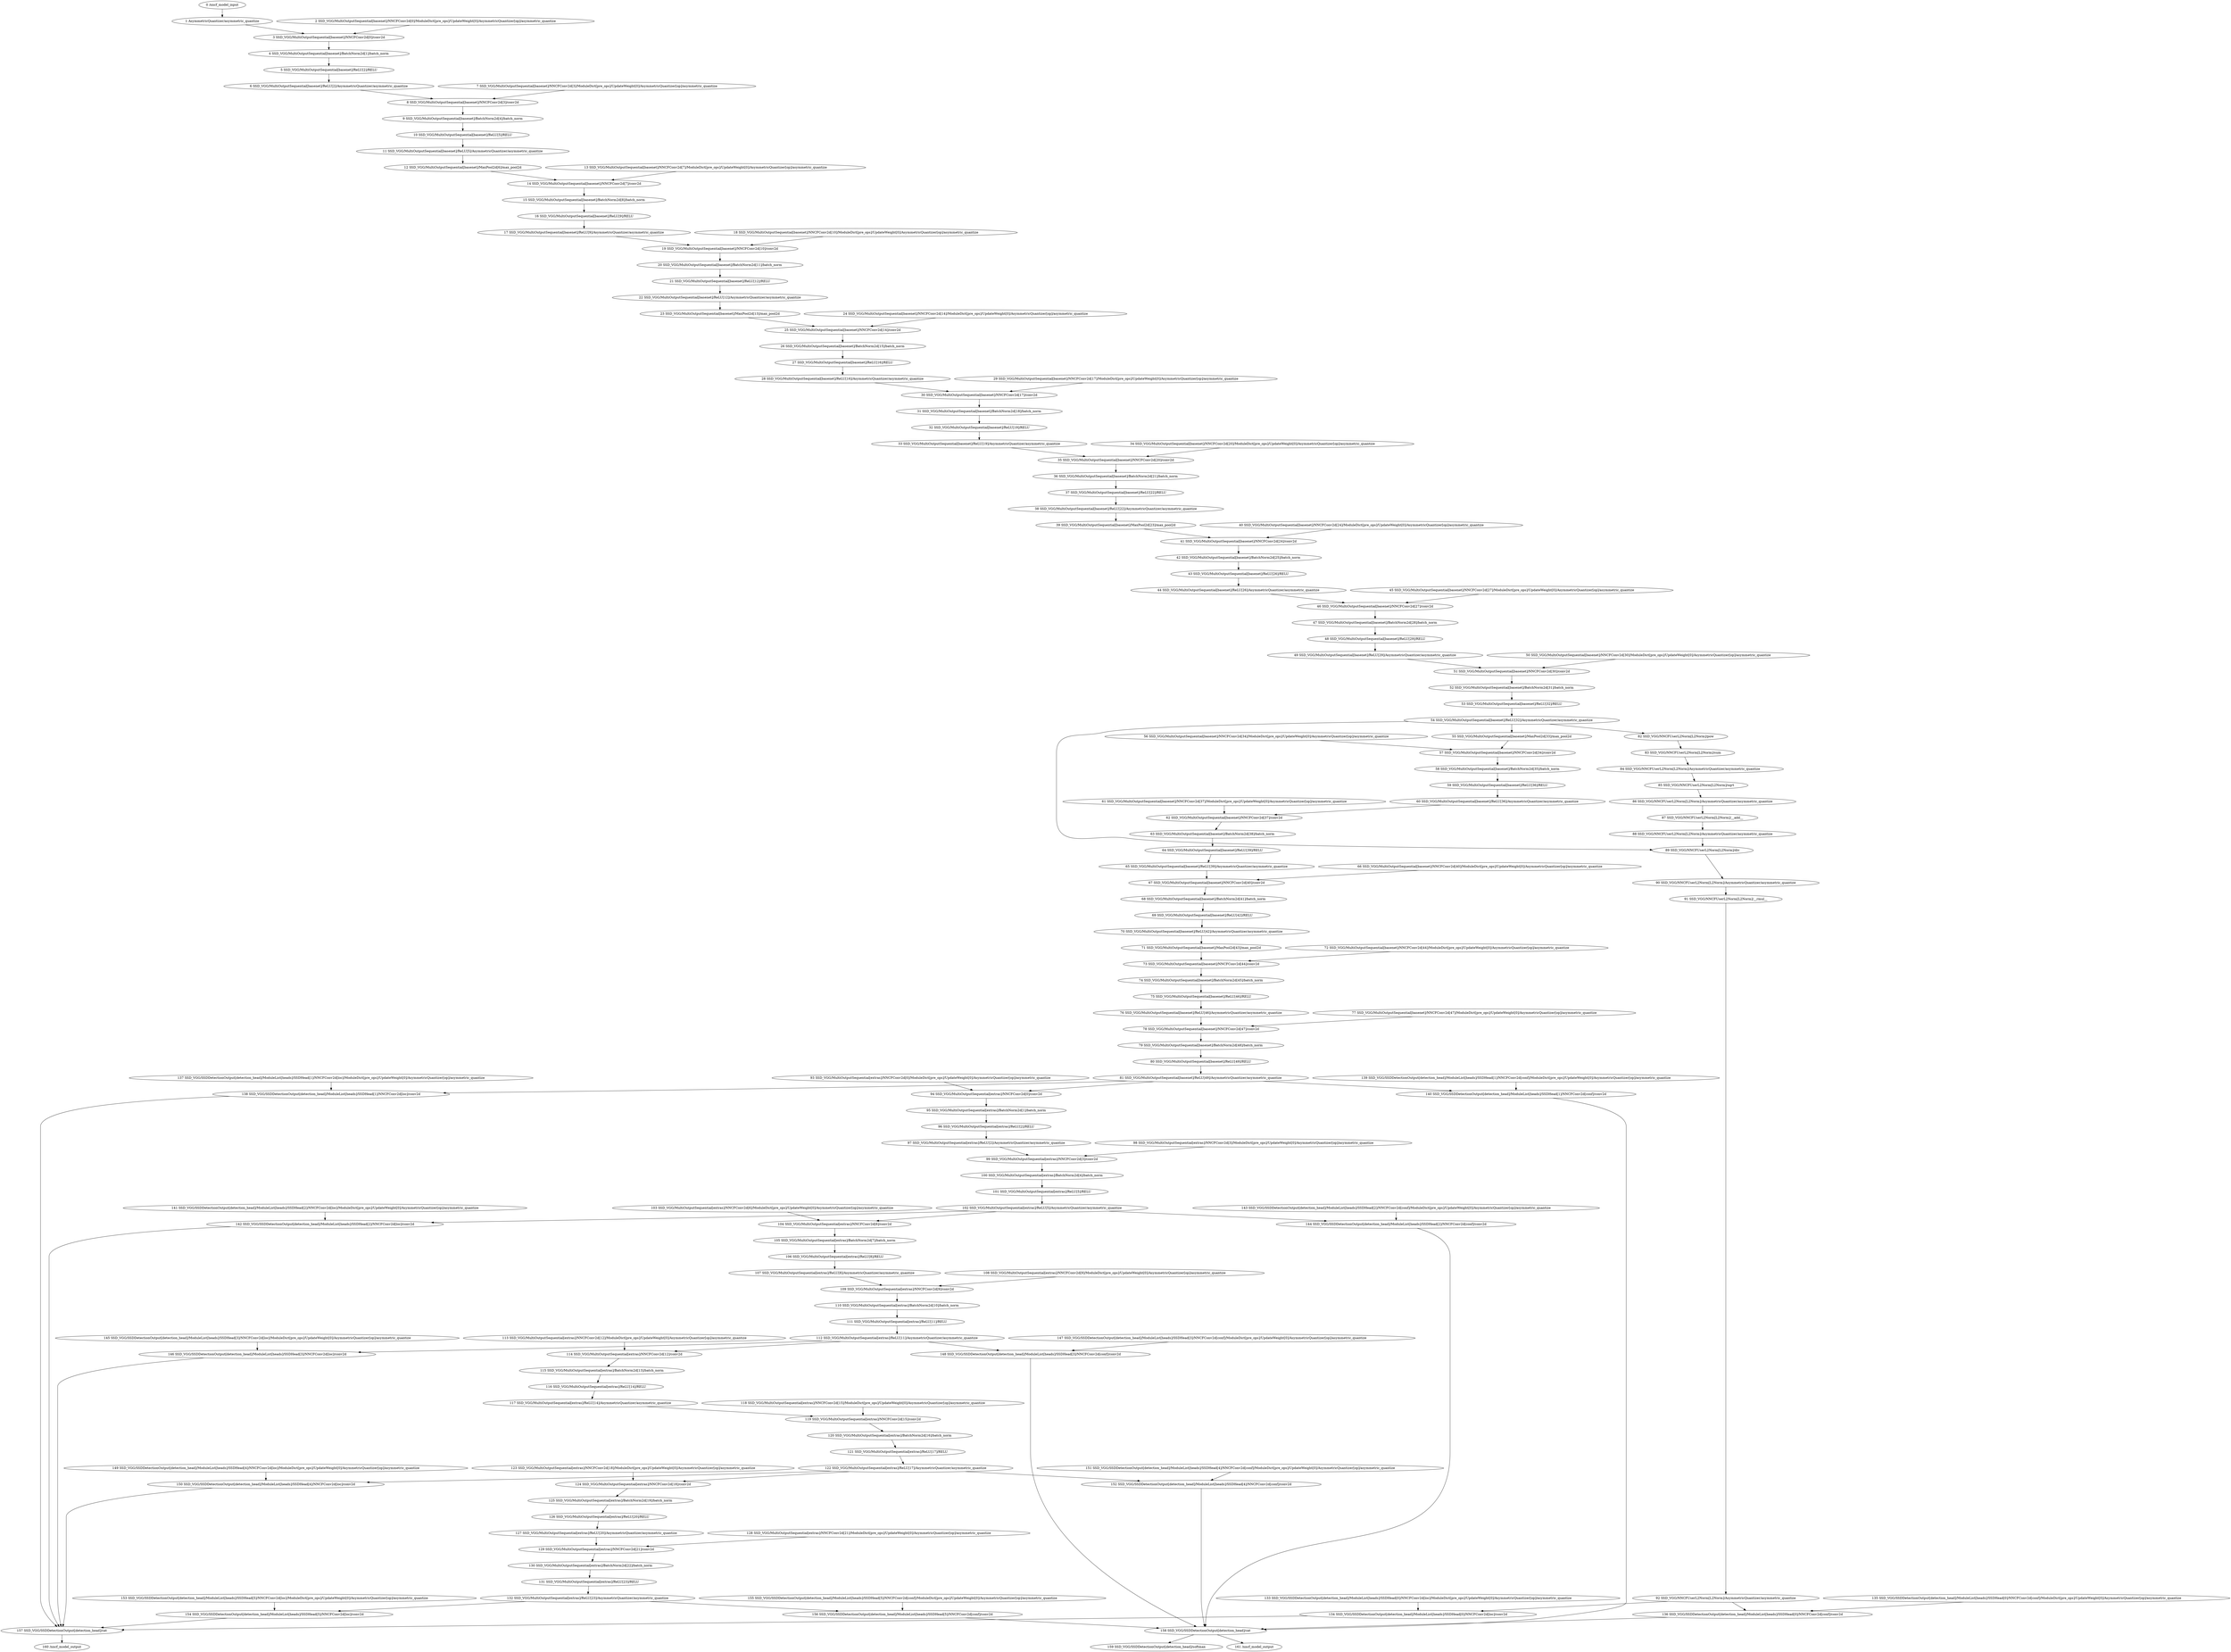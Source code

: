 strict digraph  {
"0 /nncf_model_input" [id=0, scope="", type=nncf_model_input];
"1 AsymmetricQuantizer/asymmetric_quantize" [id=1, scope=AsymmetricQuantizer, type=asymmetric_quantize];
"2 SSD_VGG/MultiOutputSequential[basenet]/NNCFConv2d[0]/ModuleDict[pre_ops]/UpdateWeight[0]/AsymmetricQuantizer[op]/asymmetric_quantize" [id=2, scope="SSD_VGG/MultiOutputSequential[basenet]/NNCFConv2d[0]/ModuleDict[pre_ops]/UpdateWeight[0]/AsymmetricQuantizer[op]", type=asymmetric_quantize];
"3 SSD_VGG/MultiOutputSequential[basenet]/NNCFConv2d[0]/conv2d" [id=3, scope="SSD_VGG/MultiOutputSequential[basenet]/NNCFConv2d[0]", type=conv2d];
"4 SSD_VGG/MultiOutputSequential[basenet]/BatchNorm2d[1]/batch_norm" [id=4, scope="SSD_VGG/MultiOutputSequential[basenet]/BatchNorm2d[1]", type=batch_norm];
"5 SSD_VGG/MultiOutputSequential[basenet]/ReLU[2]/RELU" [id=5, scope="SSD_VGG/MultiOutputSequential[basenet]/ReLU[2]", type=RELU];
"6 SSD_VGG/MultiOutputSequential[basenet]/ReLU[2]/AsymmetricQuantizer/asymmetric_quantize" [id=6, scope="SSD_VGG/MultiOutputSequential[basenet]/ReLU[2]/AsymmetricQuantizer", type=asymmetric_quantize];
"7 SSD_VGG/MultiOutputSequential[basenet]/NNCFConv2d[3]/ModuleDict[pre_ops]/UpdateWeight[0]/AsymmetricQuantizer[op]/asymmetric_quantize" [id=7, scope="SSD_VGG/MultiOutputSequential[basenet]/NNCFConv2d[3]/ModuleDict[pre_ops]/UpdateWeight[0]/AsymmetricQuantizer[op]", type=asymmetric_quantize];
"8 SSD_VGG/MultiOutputSequential[basenet]/NNCFConv2d[3]/conv2d" [id=8, scope="SSD_VGG/MultiOutputSequential[basenet]/NNCFConv2d[3]", type=conv2d];
"9 SSD_VGG/MultiOutputSequential[basenet]/BatchNorm2d[4]/batch_norm" [id=9, scope="SSD_VGG/MultiOutputSequential[basenet]/BatchNorm2d[4]", type=batch_norm];
"10 SSD_VGG/MultiOutputSequential[basenet]/ReLU[5]/RELU" [id=10, scope="SSD_VGG/MultiOutputSequential[basenet]/ReLU[5]", type=RELU];
"11 SSD_VGG/MultiOutputSequential[basenet]/ReLU[5]/AsymmetricQuantizer/asymmetric_quantize" [id=11, scope="SSD_VGG/MultiOutputSequential[basenet]/ReLU[5]/AsymmetricQuantizer", type=asymmetric_quantize];
"12 SSD_VGG/MultiOutputSequential[basenet]/MaxPool2d[6]/max_pool2d" [id=12, scope="SSD_VGG/MultiOutputSequential[basenet]/MaxPool2d[6]", type=max_pool2d];
"13 SSD_VGG/MultiOutputSequential[basenet]/NNCFConv2d[7]/ModuleDict[pre_ops]/UpdateWeight[0]/AsymmetricQuantizer[op]/asymmetric_quantize" [id=13, scope="SSD_VGG/MultiOutputSequential[basenet]/NNCFConv2d[7]/ModuleDict[pre_ops]/UpdateWeight[0]/AsymmetricQuantizer[op]", type=asymmetric_quantize];
"14 SSD_VGG/MultiOutputSequential[basenet]/NNCFConv2d[7]/conv2d" [id=14, scope="SSD_VGG/MultiOutputSequential[basenet]/NNCFConv2d[7]", type=conv2d];
"15 SSD_VGG/MultiOutputSequential[basenet]/BatchNorm2d[8]/batch_norm" [id=15, scope="SSD_VGG/MultiOutputSequential[basenet]/BatchNorm2d[8]", type=batch_norm];
"16 SSD_VGG/MultiOutputSequential[basenet]/ReLU[9]/RELU" [id=16, scope="SSD_VGG/MultiOutputSequential[basenet]/ReLU[9]", type=RELU];
"17 SSD_VGG/MultiOutputSequential[basenet]/ReLU[9]/AsymmetricQuantizer/asymmetric_quantize" [id=17, scope="SSD_VGG/MultiOutputSequential[basenet]/ReLU[9]/AsymmetricQuantizer", type=asymmetric_quantize];
"18 SSD_VGG/MultiOutputSequential[basenet]/NNCFConv2d[10]/ModuleDict[pre_ops]/UpdateWeight[0]/AsymmetricQuantizer[op]/asymmetric_quantize" [id=18, scope="SSD_VGG/MultiOutputSequential[basenet]/NNCFConv2d[10]/ModuleDict[pre_ops]/UpdateWeight[0]/AsymmetricQuantizer[op]", type=asymmetric_quantize];
"19 SSD_VGG/MultiOutputSequential[basenet]/NNCFConv2d[10]/conv2d" [id=19, scope="SSD_VGG/MultiOutputSequential[basenet]/NNCFConv2d[10]", type=conv2d];
"20 SSD_VGG/MultiOutputSequential[basenet]/BatchNorm2d[11]/batch_norm" [id=20, scope="SSD_VGG/MultiOutputSequential[basenet]/BatchNorm2d[11]", type=batch_norm];
"21 SSD_VGG/MultiOutputSequential[basenet]/ReLU[12]/RELU" [id=21, scope="SSD_VGG/MultiOutputSequential[basenet]/ReLU[12]", type=RELU];
"22 SSD_VGG/MultiOutputSequential[basenet]/ReLU[12]/AsymmetricQuantizer/asymmetric_quantize" [id=22, scope="SSD_VGG/MultiOutputSequential[basenet]/ReLU[12]/AsymmetricQuantizer", type=asymmetric_quantize];
"23 SSD_VGG/MultiOutputSequential[basenet]/MaxPool2d[13]/max_pool2d" [id=23, scope="SSD_VGG/MultiOutputSequential[basenet]/MaxPool2d[13]", type=max_pool2d];
"24 SSD_VGG/MultiOutputSequential[basenet]/NNCFConv2d[14]/ModuleDict[pre_ops]/UpdateWeight[0]/AsymmetricQuantizer[op]/asymmetric_quantize" [id=24, scope="SSD_VGG/MultiOutputSequential[basenet]/NNCFConv2d[14]/ModuleDict[pre_ops]/UpdateWeight[0]/AsymmetricQuantizer[op]", type=asymmetric_quantize];
"25 SSD_VGG/MultiOutputSequential[basenet]/NNCFConv2d[14]/conv2d" [id=25, scope="SSD_VGG/MultiOutputSequential[basenet]/NNCFConv2d[14]", type=conv2d];
"26 SSD_VGG/MultiOutputSequential[basenet]/BatchNorm2d[15]/batch_norm" [id=26, scope="SSD_VGG/MultiOutputSequential[basenet]/BatchNorm2d[15]", type=batch_norm];
"27 SSD_VGG/MultiOutputSequential[basenet]/ReLU[16]/RELU" [id=27, scope="SSD_VGG/MultiOutputSequential[basenet]/ReLU[16]", type=RELU];
"28 SSD_VGG/MultiOutputSequential[basenet]/ReLU[16]/AsymmetricQuantizer/asymmetric_quantize" [id=28, scope="SSD_VGG/MultiOutputSequential[basenet]/ReLU[16]/AsymmetricQuantizer", type=asymmetric_quantize];
"29 SSD_VGG/MultiOutputSequential[basenet]/NNCFConv2d[17]/ModuleDict[pre_ops]/UpdateWeight[0]/AsymmetricQuantizer[op]/asymmetric_quantize" [id=29, scope="SSD_VGG/MultiOutputSequential[basenet]/NNCFConv2d[17]/ModuleDict[pre_ops]/UpdateWeight[0]/AsymmetricQuantizer[op]", type=asymmetric_quantize];
"30 SSD_VGG/MultiOutputSequential[basenet]/NNCFConv2d[17]/conv2d" [id=30, scope="SSD_VGG/MultiOutputSequential[basenet]/NNCFConv2d[17]", type=conv2d];
"31 SSD_VGG/MultiOutputSequential[basenet]/BatchNorm2d[18]/batch_norm" [id=31, scope="SSD_VGG/MultiOutputSequential[basenet]/BatchNorm2d[18]", type=batch_norm];
"32 SSD_VGG/MultiOutputSequential[basenet]/ReLU[19]/RELU" [id=32, scope="SSD_VGG/MultiOutputSequential[basenet]/ReLU[19]", type=RELU];
"33 SSD_VGG/MultiOutputSequential[basenet]/ReLU[19]/AsymmetricQuantizer/asymmetric_quantize" [id=33, scope="SSD_VGG/MultiOutputSequential[basenet]/ReLU[19]/AsymmetricQuantizer", type=asymmetric_quantize];
"34 SSD_VGG/MultiOutputSequential[basenet]/NNCFConv2d[20]/ModuleDict[pre_ops]/UpdateWeight[0]/AsymmetricQuantizer[op]/asymmetric_quantize" [id=34, scope="SSD_VGG/MultiOutputSequential[basenet]/NNCFConv2d[20]/ModuleDict[pre_ops]/UpdateWeight[0]/AsymmetricQuantizer[op]", type=asymmetric_quantize];
"35 SSD_VGG/MultiOutputSequential[basenet]/NNCFConv2d[20]/conv2d" [id=35, scope="SSD_VGG/MultiOutputSequential[basenet]/NNCFConv2d[20]", type=conv2d];
"36 SSD_VGG/MultiOutputSequential[basenet]/BatchNorm2d[21]/batch_norm" [id=36, scope="SSD_VGG/MultiOutputSequential[basenet]/BatchNorm2d[21]", type=batch_norm];
"37 SSD_VGG/MultiOutputSequential[basenet]/ReLU[22]/RELU" [id=37, scope="SSD_VGG/MultiOutputSequential[basenet]/ReLU[22]", type=RELU];
"38 SSD_VGG/MultiOutputSequential[basenet]/ReLU[22]/AsymmetricQuantizer/asymmetric_quantize" [id=38, scope="SSD_VGG/MultiOutputSequential[basenet]/ReLU[22]/AsymmetricQuantizer", type=asymmetric_quantize];
"39 SSD_VGG/MultiOutputSequential[basenet]/MaxPool2d[23]/max_pool2d" [id=39, scope="SSD_VGG/MultiOutputSequential[basenet]/MaxPool2d[23]", type=max_pool2d];
"40 SSD_VGG/MultiOutputSequential[basenet]/NNCFConv2d[24]/ModuleDict[pre_ops]/UpdateWeight[0]/AsymmetricQuantizer[op]/asymmetric_quantize" [id=40, scope="SSD_VGG/MultiOutputSequential[basenet]/NNCFConv2d[24]/ModuleDict[pre_ops]/UpdateWeight[0]/AsymmetricQuantizer[op]", type=asymmetric_quantize];
"41 SSD_VGG/MultiOutputSequential[basenet]/NNCFConv2d[24]/conv2d" [id=41, scope="SSD_VGG/MultiOutputSequential[basenet]/NNCFConv2d[24]", type=conv2d];
"42 SSD_VGG/MultiOutputSequential[basenet]/BatchNorm2d[25]/batch_norm" [id=42, scope="SSD_VGG/MultiOutputSequential[basenet]/BatchNorm2d[25]", type=batch_norm];
"43 SSD_VGG/MultiOutputSequential[basenet]/ReLU[26]/RELU" [id=43, scope="SSD_VGG/MultiOutputSequential[basenet]/ReLU[26]", type=RELU];
"44 SSD_VGG/MultiOutputSequential[basenet]/ReLU[26]/AsymmetricQuantizer/asymmetric_quantize" [id=44, scope="SSD_VGG/MultiOutputSequential[basenet]/ReLU[26]/AsymmetricQuantizer", type=asymmetric_quantize];
"45 SSD_VGG/MultiOutputSequential[basenet]/NNCFConv2d[27]/ModuleDict[pre_ops]/UpdateWeight[0]/AsymmetricQuantizer[op]/asymmetric_quantize" [id=45, scope="SSD_VGG/MultiOutputSequential[basenet]/NNCFConv2d[27]/ModuleDict[pre_ops]/UpdateWeight[0]/AsymmetricQuantizer[op]", type=asymmetric_quantize];
"46 SSD_VGG/MultiOutputSequential[basenet]/NNCFConv2d[27]/conv2d" [id=46, scope="SSD_VGG/MultiOutputSequential[basenet]/NNCFConv2d[27]", type=conv2d];
"47 SSD_VGG/MultiOutputSequential[basenet]/BatchNorm2d[28]/batch_norm" [id=47, scope="SSD_VGG/MultiOutputSequential[basenet]/BatchNorm2d[28]", type=batch_norm];
"48 SSD_VGG/MultiOutputSequential[basenet]/ReLU[29]/RELU" [id=48, scope="SSD_VGG/MultiOutputSequential[basenet]/ReLU[29]", type=RELU];
"49 SSD_VGG/MultiOutputSequential[basenet]/ReLU[29]/AsymmetricQuantizer/asymmetric_quantize" [id=49, scope="SSD_VGG/MultiOutputSequential[basenet]/ReLU[29]/AsymmetricQuantizer", type=asymmetric_quantize];
"50 SSD_VGG/MultiOutputSequential[basenet]/NNCFConv2d[30]/ModuleDict[pre_ops]/UpdateWeight[0]/AsymmetricQuantizer[op]/asymmetric_quantize" [id=50, scope="SSD_VGG/MultiOutputSequential[basenet]/NNCFConv2d[30]/ModuleDict[pre_ops]/UpdateWeight[0]/AsymmetricQuantizer[op]", type=asymmetric_quantize];
"51 SSD_VGG/MultiOutputSequential[basenet]/NNCFConv2d[30]/conv2d" [id=51, scope="SSD_VGG/MultiOutputSequential[basenet]/NNCFConv2d[30]", type=conv2d];
"52 SSD_VGG/MultiOutputSequential[basenet]/BatchNorm2d[31]/batch_norm" [id=52, scope="SSD_VGG/MultiOutputSequential[basenet]/BatchNorm2d[31]", type=batch_norm];
"53 SSD_VGG/MultiOutputSequential[basenet]/ReLU[32]/RELU" [id=53, scope="SSD_VGG/MultiOutputSequential[basenet]/ReLU[32]", type=RELU];
"54 SSD_VGG/MultiOutputSequential[basenet]/ReLU[32]/AsymmetricQuantizer/asymmetric_quantize" [id=54, scope="SSD_VGG/MultiOutputSequential[basenet]/ReLU[32]/AsymmetricQuantizer", type=asymmetric_quantize];
"55 SSD_VGG/MultiOutputSequential[basenet]/MaxPool2d[33]/max_pool2d" [id=55, scope="SSD_VGG/MultiOutputSequential[basenet]/MaxPool2d[33]", type=max_pool2d];
"56 SSD_VGG/MultiOutputSequential[basenet]/NNCFConv2d[34]/ModuleDict[pre_ops]/UpdateWeight[0]/AsymmetricQuantizer[op]/asymmetric_quantize" [id=56, scope="SSD_VGG/MultiOutputSequential[basenet]/NNCFConv2d[34]/ModuleDict[pre_ops]/UpdateWeight[0]/AsymmetricQuantizer[op]", type=asymmetric_quantize];
"57 SSD_VGG/MultiOutputSequential[basenet]/NNCFConv2d[34]/conv2d" [id=57, scope="SSD_VGG/MultiOutputSequential[basenet]/NNCFConv2d[34]", type=conv2d];
"58 SSD_VGG/MultiOutputSequential[basenet]/BatchNorm2d[35]/batch_norm" [id=58, scope="SSD_VGG/MultiOutputSequential[basenet]/BatchNorm2d[35]", type=batch_norm];
"59 SSD_VGG/MultiOutputSequential[basenet]/ReLU[36]/RELU" [id=59, scope="SSD_VGG/MultiOutputSequential[basenet]/ReLU[36]", type=RELU];
"60 SSD_VGG/MultiOutputSequential[basenet]/ReLU[36]/AsymmetricQuantizer/asymmetric_quantize" [id=60, scope="SSD_VGG/MultiOutputSequential[basenet]/ReLU[36]/AsymmetricQuantizer", type=asymmetric_quantize];
"61 SSD_VGG/MultiOutputSequential[basenet]/NNCFConv2d[37]/ModuleDict[pre_ops]/UpdateWeight[0]/AsymmetricQuantizer[op]/asymmetric_quantize" [id=61, scope="SSD_VGG/MultiOutputSequential[basenet]/NNCFConv2d[37]/ModuleDict[pre_ops]/UpdateWeight[0]/AsymmetricQuantizer[op]", type=asymmetric_quantize];
"62 SSD_VGG/MultiOutputSequential[basenet]/NNCFConv2d[37]/conv2d" [id=62, scope="SSD_VGG/MultiOutputSequential[basenet]/NNCFConv2d[37]", type=conv2d];
"63 SSD_VGG/MultiOutputSequential[basenet]/BatchNorm2d[38]/batch_norm" [id=63, scope="SSD_VGG/MultiOutputSequential[basenet]/BatchNorm2d[38]", type=batch_norm];
"64 SSD_VGG/MultiOutputSequential[basenet]/ReLU[39]/RELU" [id=64, scope="SSD_VGG/MultiOutputSequential[basenet]/ReLU[39]", type=RELU];
"65 SSD_VGG/MultiOutputSequential[basenet]/ReLU[39]/AsymmetricQuantizer/asymmetric_quantize" [id=65, scope="SSD_VGG/MultiOutputSequential[basenet]/ReLU[39]/AsymmetricQuantizer", type=asymmetric_quantize];
"66 SSD_VGG/MultiOutputSequential[basenet]/NNCFConv2d[40]/ModuleDict[pre_ops]/UpdateWeight[0]/AsymmetricQuantizer[op]/asymmetric_quantize" [id=66, scope="SSD_VGG/MultiOutputSequential[basenet]/NNCFConv2d[40]/ModuleDict[pre_ops]/UpdateWeight[0]/AsymmetricQuantizer[op]", type=asymmetric_quantize];
"67 SSD_VGG/MultiOutputSequential[basenet]/NNCFConv2d[40]/conv2d" [id=67, scope="SSD_VGG/MultiOutputSequential[basenet]/NNCFConv2d[40]", type=conv2d];
"68 SSD_VGG/MultiOutputSequential[basenet]/BatchNorm2d[41]/batch_norm" [id=68, scope="SSD_VGG/MultiOutputSequential[basenet]/BatchNorm2d[41]", type=batch_norm];
"69 SSD_VGG/MultiOutputSequential[basenet]/ReLU[42]/RELU" [id=69, scope="SSD_VGG/MultiOutputSequential[basenet]/ReLU[42]", type=RELU];
"70 SSD_VGG/MultiOutputSequential[basenet]/ReLU[42]/AsymmetricQuantizer/asymmetric_quantize" [id=70, scope="SSD_VGG/MultiOutputSequential[basenet]/ReLU[42]/AsymmetricQuantizer", type=asymmetric_quantize];
"71 SSD_VGG/MultiOutputSequential[basenet]/MaxPool2d[43]/max_pool2d" [id=71, scope="SSD_VGG/MultiOutputSequential[basenet]/MaxPool2d[43]", type=max_pool2d];
"72 SSD_VGG/MultiOutputSequential[basenet]/NNCFConv2d[44]/ModuleDict[pre_ops]/UpdateWeight[0]/AsymmetricQuantizer[op]/asymmetric_quantize" [id=72, scope="SSD_VGG/MultiOutputSequential[basenet]/NNCFConv2d[44]/ModuleDict[pre_ops]/UpdateWeight[0]/AsymmetricQuantizer[op]", type=asymmetric_quantize];
"73 SSD_VGG/MultiOutputSequential[basenet]/NNCFConv2d[44]/conv2d" [id=73, scope="SSD_VGG/MultiOutputSequential[basenet]/NNCFConv2d[44]", type=conv2d];
"74 SSD_VGG/MultiOutputSequential[basenet]/BatchNorm2d[45]/batch_norm" [id=74, scope="SSD_VGG/MultiOutputSequential[basenet]/BatchNorm2d[45]", type=batch_norm];
"75 SSD_VGG/MultiOutputSequential[basenet]/ReLU[46]/RELU" [id=75, scope="SSD_VGG/MultiOutputSequential[basenet]/ReLU[46]", type=RELU];
"76 SSD_VGG/MultiOutputSequential[basenet]/ReLU[46]/AsymmetricQuantizer/asymmetric_quantize" [id=76, scope="SSD_VGG/MultiOutputSequential[basenet]/ReLU[46]/AsymmetricQuantizer", type=asymmetric_quantize];
"77 SSD_VGG/MultiOutputSequential[basenet]/NNCFConv2d[47]/ModuleDict[pre_ops]/UpdateWeight[0]/AsymmetricQuantizer[op]/asymmetric_quantize" [id=77, scope="SSD_VGG/MultiOutputSequential[basenet]/NNCFConv2d[47]/ModuleDict[pre_ops]/UpdateWeight[0]/AsymmetricQuantizer[op]", type=asymmetric_quantize];
"78 SSD_VGG/MultiOutputSequential[basenet]/NNCFConv2d[47]/conv2d" [id=78, scope="SSD_VGG/MultiOutputSequential[basenet]/NNCFConv2d[47]", type=conv2d];
"79 SSD_VGG/MultiOutputSequential[basenet]/BatchNorm2d[48]/batch_norm" [id=79, scope="SSD_VGG/MultiOutputSequential[basenet]/BatchNorm2d[48]", type=batch_norm];
"80 SSD_VGG/MultiOutputSequential[basenet]/ReLU[49]/RELU" [id=80, scope="SSD_VGG/MultiOutputSequential[basenet]/ReLU[49]", type=RELU];
"81 SSD_VGG/MultiOutputSequential[basenet]/ReLU[49]/AsymmetricQuantizer/asymmetric_quantize" [id=81, scope="SSD_VGG/MultiOutputSequential[basenet]/ReLU[49]/AsymmetricQuantizer", type=asymmetric_quantize];
"82 SSD_VGG/NNCFUserL2Norm[L2Norm]/pow" [id=82, scope="SSD_VGG/NNCFUserL2Norm[L2Norm]", type=pow];
"83 SSD_VGG/NNCFUserL2Norm[L2Norm]/sum" [id=83, scope="SSD_VGG/NNCFUserL2Norm[L2Norm]", type=sum];
"84 SSD_VGG/NNCFUserL2Norm[L2Norm]/AsymmetricQuantizer/asymmetric_quantize" [id=84, scope="SSD_VGG/NNCFUserL2Norm[L2Norm]/AsymmetricQuantizer", type=asymmetric_quantize];
"85 SSD_VGG/NNCFUserL2Norm[L2Norm]/sqrt" [id=85, scope="SSD_VGG/NNCFUserL2Norm[L2Norm]", type=sqrt];
"86 SSD_VGG/NNCFUserL2Norm[L2Norm]/AsymmetricQuantizer/asymmetric_quantize" [id=86, scope="SSD_VGG/NNCFUserL2Norm[L2Norm]/AsymmetricQuantizer", type=asymmetric_quantize];
"87 SSD_VGG/NNCFUserL2Norm[L2Norm]/__add__" [id=87, scope="SSD_VGG/NNCFUserL2Norm[L2Norm]", type=__add__];
"88 SSD_VGG/NNCFUserL2Norm[L2Norm]/AsymmetricQuantizer/asymmetric_quantize" [id=88, scope="SSD_VGG/NNCFUserL2Norm[L2Norm]/AsymmetricQuantizer", type=asymmetric_quantize];
"89 SSD_VGG/NNCFUserL2Norm[L2Norm]/div" [id=89, scope="SSD_VGG/NNCFUserL2Norm[L2Norm]", type=div];
"90 SSD_VGG/NNCFUserL2Norm[L2Norm]/AsymmetricQuantizer/asymmetric_quantize" [id=90, scope="SSD_VGG/NNCFUserL2Norm[L2Norm]/AsymmetricQuantizer", type=asymmetric_quantize];
"91 SSD_VGG/NNCFUserL2Norm[L2Norm]/__rmul__" [id=91, scope="SSD_VGG/NNCFUserL2Norm[L2Norm]", type=__rmul__];
"92 SSD_VGG/NNCFUserL2Norm[L2Norm]/AsymmetricQuantizer/asymmetric_quantize" [id=92, scope="SSD_VGG/NNCFUserL2Norm[L2Norm]/AsymmetricQuantizer", type=asymmetric_quantize];
"93 SSD_VGG/MultiOutputSequential[extras]/NNCFConv2d[0]/ModuleDict[pre_ops]/UpdateWeight[0]/AsymmetricQuantizer[op]/asymmetric_quantize" [id=93, scope="SSD_VGG/MultiOutputSequential[extras]/NNCFConv2d[0]/ModuleDict[pre_ops]/UpdateWeight[0]/AsymmetricQuantizer[op]", type=asymmetric_quantize];
"94 SSD_VGG/MultiOutputSequential[extras]/NNCFConv2d[0]/conv2d" [id=94, scope="SSD_VGG/MultiOutputSequential[extras]/NNCFConv2d[0]", type=conv2d];
"95 SSD_VGG/MultiOutputSequential[extras]/BatchNorm2d[1]/batch_norm" [id=95, scope="SSD_VGG/MultiOutputSequential[extras]/BatchNorm2d[1]", type=batch_norm];
"96 SSD_VGG/MultiOutputSequential[extras]/ReLU[2]/RELU" [id=96, scope="SSD_VGG/MultiOutputSequential[extras]/ReLU[2]", type=RELU];
"97 SSD_VGG/MultiOutputSequential[extras]/ReLU[2]/AsymmetricQuantizer/asymmetric_quantize" [id=97, scope="SSD_VGG/MultiOutputSequential[extras]/ReLU[2]/AsymmetricQuantizer", type=asymmetric_quantize];
"98 SSD_VGG/MultiOutputSequential[extras]/NNCFConv2d[3]/ModuleDict[pre_ops]/UpdateWeight[0]/AsymmetricQuantizer[op]/asymmetric_quantize" [id=98, scope="SSD_VGG/MultiOutputSequential[extras]/NNCFConv2d[3]/ModuleDict[pre_ops]/UpdateWeight[0]/AsymmetricQuantizer[op]", type=asymmetric_quantize];
"99 SSD_VGG/MultiOutputSequential[extras]/NNCFConv2d[3]/conv2d" [id=99, scope="SSD_VGG/MultiOutputSequential[extras]/NNCFConv2d[3]", type=conv2d];
"100 SSD_VGG/MultiOutputSequential[extras]/BatchNorm2d[4]/batch_norm" [id=100, scope="SSD_VGG/MultiOutputSequential[extras]/BatchNorm2d[4]", type=batch_norm];
"101 SSD_VGG/MultiOutputSequential[extras]/ReLU[5]/RELU" [id=101, scope="SSD_VGG/MultiOutputSequential[extras]/ReLU[5]", type=RELU];
"102 SSD_VGG/MultiOutputSequential[extras]/ReLU[5]/AsymmetricQuantizer/asymmetric_quantize" [id=102, scope="SSD_VGG/MultiOutputSequential[extras]/ReLU[5]/AsymmetricQuantizer", type=asymmetric_quantize];
"103 SSD_VGG/MultiOutputSequential[extras]/NNCFConv2d[6]/ModuleDict[pre_ops]/UpdateWeight[0]/AsymmetricQuantizer[op]/asymmetric_quantize" [id=103, scope="SSD_VGG/MultiOutputSequential[extras]/NNCFConv2d[6]/ModuleDict[pre_ops]/UpdateWeight[0]/AsymmetricQuantizer[op]", type=asymmetric_quantize];
"104 SSD_VGG/MultiOutputSequential[extras]/NNCFConv2d[6]/conv2d" [id=104, scope="SSD_VGG/MultiOutputSequential[extras]/NNCFConv2d[6]", type=conv2d];
"105 SSD_VGG/MultiOutputSequential[extras]/BatchNorm2d[7]/batch_norm" [id=105, scope="SSD_VGG/MultiOutputSequential[extras]/BatchNorm2d[7]", type=batch_norm];
"106 SSD_VGG/MultiOutputSequential[extras]/ReLU[8]/RELU" [id=106, scope="SSD_VGG/MultiOutputSequential[extras]/ReLU[8]", type=RELU];
"107 SSD_VGG/MultiOutputSequential[extras]/ReLU[8]/AsymmetricQuantizer/asymmetric_quantize" [id=107, scope="SSD_VGG/MultiOutputSequential[extras]/ReLU[8]/AsymmetricQuantizer", type=asymmetric_quantize];
"108 SSD_VGG/MultiOutputSequential[extras]/NNCFConv2d[9]/ModuleDict[pre_ops]/UpdateWeight[0]/AsymmetricQuantizer[op]/asymmetric_quantize" [id=108, scope="SSD_VGG/MultiOutputSequential[extras]/NNCFConv2d[9]/ModuleDict[pre_ops]/UpdateWeight[0]/AsymmetricQuantizer[op]", type=asymmetric_quantize];
"109 SSD_VGG/MultiOutputSequential[extras]/NNCFConv2d[9]/conv2d" [id=109, scope="SSD_VGG/MultiOutputSequential[extras]/NNCFConv2d[9]", type=conv2d];
"110 SSD_VGG/MultiOutputSequential[extras]/BatchNorm2d[10]/batch_norm" [id=110, scope="SSD_VGG/MultiOutputSequential[extras]/BatchNorm2d[10]", type=batch_norm];
"111 SSD_VGG/MultiOutputSequential[extras]/ReLU[11]/RELU" [id=111, scope="SSD_VGG/MultiOutputSequential[extras]/ReLU[11]", type=RELU];
"112 SSD_VGG/MultiOutputSequential[extras]/ReLU[11]/AsymmetricQuantizer/asymmetric_quantize" [id=112, scope="SSD_VGG/MultiOutputSequential[extras]/ReLU[11]/AsymmetricQuantizer", type=asymmetric_quantize];
"113 SSD_VGG/MultiOutputSequential[extras]/NNCFConv2d[12]/ModuleDict[pre_ops]/UpdateWeight[0]/AsymmetricQuantizer[op]/asymmetric_quantize" [id=113, scope="SSD_VGG/MultiOutputSequential[extras]/NNCFConv2d[12]/ModuleDict[pre_ops]/UpdateWeight[0]/AsymmetricQuantizer[op]", type=asymmetric_quantize];
"114 SSD_VGG/MultiOutputSequential[extras]/NNCFConv2d[12]/conv2d" [id=114, scope="SSD_VGG/MultiOutputSequential[extras]/NNCFConv2d[12]", type=conv2d];
"115 SSD_VGG/MultiOutputSequential[extras]/BatchNorm2d[13]/batch_norm" [id=115, scope="SSD_VGG/MultiOutputSequential[extras]/BatchNorm2d[13]", type=batch_norm];
"116 SSD_VGG/MultiOutputSequential[extras]/ReLU[14]/RELU" [id=116, scope="SSD_VGG/MultiOutputSequential[extras]/ReLU[14]", type=RELU];
"117 SSD_VGG/MultiOutputSequential[extras]/ReLU[14]/AsymmetricQuantizer/asymmetric_quantize" [id=117, scope="SSD_VGG/MultiOutputSequential[extras]/ReLU[14]/AsymmetricQuantizer", type=asymmetric_quantize];
"118 SSD_VGG/MultiOutputSequential[extras]/NNCFConv2d[15]/ModuleDict[pre_ops]/UpdateWeight[0]/AsymmetricQuantizer[op]/asymmetric_quantize" [id=118, scope="SSD_VGG/MultiOutputSequential[extras]/NNCFConv2d[15]/ModuleDict[pre_ops]/UpdateWeight[0]/AsymmetricQuantizer[op]", type=asymmetric_quantize];
"119 SSD_VGG/MultiOutputSequential[extras]/NNCFConv2d[15]/conv2d" [id=119, scope="SSD_VGG/MultiOutputSequential[extras]/NNCFConv2d[15]", type=conv2d];
"120 SSD_VGG/MultiOutputSequential[extras]/BatchNorm2d[16]/batch_norm" [id=120, scope="SSD_VGG/MultiOutputSequential[extras]/BatchNorm2d[16]", type=batch_norm];
"121 SSD_VGG/MultiOutputSequential[extras]/ReLU[17]/RELU" [id=121, scope="SSD_VGG/MultiOutputSequential[extras]/ReLU[17]", type=RELU];
"122 SSD_VGG/MultiOutputSequential[extras]/ReLU[17]/AsymmetricQuantizer/asymmetric_quantize" [id=122, scope="SSD_VGG/MultiOutputSequential[extras]/ReLU[17]/AsymmetricQuantizer", type=asymmetric_quantize];
"123 SSD_VGG/MultiOutputSequential[extras]/NNCFConv2d[18]/ModuleDict[pre_ops]/UpdateWeight[0]/AsymmetricQuantizer[op]/asymmetric_quantize" [id=123, scope="SSD_VGG/MultiOutputSequential[extras]/NNCFConv2d[18]/ModuleDict[pre_ops]/UpdateWeight[0]/AsymmetricQuantizer[op]", type=asymmetric_quantize];
"124 SSD_VGG/MultiOutputSequential[extras]/NNCFConv2d[18]/conv2d" [id=124, scope="SSD_VGG/MultiOutputSequential[extras]/NNCFConv2d[18]", type=conv2d];
"125 SSD_VGG/MultiOutputSequential[extras]/BatchNorm2d[19]/batch_norm" [id=125, scope="SSD_VGG/MultiOutputSequential[extras]/BatchNorm2d[19]", type=batch_norm];
"126 SSD_VGG/MultiOutputSequential[extras]/ReLU[20]/RELU" [id=126, scope="SSD_VGG/MultiOutputSequential[extras]/ReLU[20]", type=RELU];
"127 SSD_VGG/MultiOutputSequential[extras]/ReLU[20]/AsymmetricQuantizer/asymmetric_quantize" [id=127, scope="SSD_VGG/MultiOutputSequential[extras]/ReLU[20]/AsymmetricQuantizer", type=asymmetric_quantize];
"128 SSD_VGG/MultiOutputSequential[extras]/NNCFConv2d[21]/ModuleDict[pre_ops]/UpdateWeight[0]/AsymmetricQuantizer[op]/asymmetric_quantize" [id=128, scope="SSD_VGG/MultiOutputSequential[extras]/NNCFConv2d[21]/ModuleDict[pre_ops]/UpdateWeight[0]/AsymmetricQuantizer[op]", type=asymmetric_quantize];
"129 SSD_VGG/MultiOutputSequential[extras]/NNCFConv2d[21]/conv2d" [id=129, scope="SSD_VGG/MultiOutputSequential[extras]/NNCFConv2d[21]", type=conv2d];
"130 SSD_VGG/MultiOutputSequential[extras]/BatchNorm2d[22]/batch_norm" [id=130, scope="SSD_VGG/MultiOutputSequential[extras]/BatchNorm2d[22]", type=batch_norm];
"131 SSD_VGG/MultiOutputSequential[extras]/ReLU[23]/RELU" [id=131, scope="SSD_VGG/MultiOutputSequential[extras]/ReLU[23]", type=RELU];
"132 SSD_VGG/MultiOutputSequential[extras]/ReLU[23]/AsymmetricQuantizer/asymmetric_quantize" [id=132, scope="SSD_VGG/MultiOutputSequential[extras]/ReLU[23]/AsymmetricQuantizer", type=asymmetric_quantize];
"133 SSD_VGG/SSDDetectionOutput[detection_head]/ModuleList[heads]/SSDHead[0]/NNCFConv2d[loc]/ModuleDict[pre_ops]/UpdateWeight[0]/AsymmetricQuantizer[op]/asymmetric_quantize" [id=133, scope="SSD_VGG/SSDDetectionOutput[detection_head]/ModuleList[heads]/SSDHead[0]/NNCFConv2d[loc]/ModuleDict[pre_ops]/UpdateWeight[0]/AsymmetricQuantizer[op]", type=asymmetric_quantize];
"134 SSD_VGG/SSDDetectionOutput[detection_head]/ModuleList[heads]/SSDHead[0]/NNCFConv2d[loc]/conv2d" [id=134, scope="SSD_VGG/SSDDetectionOutput[detection_head]/ModuleList[heads]/SSDHead[0]/NNCFConv2d[loc]", type=conv2d];
"135 SSD_VGG/SSDDetectionOutput[detection_head]/ModuleList[heads]/SSDHead[0]/NNCFConv2d[conf]/ModuleDict[pre_ops]/UpdateWeight[0]/AsymmetricQuantizer[op]/asymmetric_quantize" [id=135, scope="SSD_VGG/SSDDetectionOutput[detection_head]/ModuleList[heads]/SSDHead[0]/NNCFConv2d[conf]/ModuleDict[pre_ops]/UpdateWeight[0]/AsymmetricQuantizer[op]", type=asymmetric_quantize];
"136 SSD_VGG/SSDDetectionOutput[detection_head]/ModuleList[heads]/SSDHead[0]/NNCFConv2d[conf]/conv2d" [id=136, scope="SSD_VGG/SSDDetectionOutput[detection_head]/ModuleList[heads]/SSDHead[0]/NNCFConv2d[conf]", type=conv2d];
"137 SSD_VGG/SSDDetectionOutput[detection_head]/ModuleList[heads]/SSDHead[1]/NNCFConv2d[loc]/ModuleDict[pre_ops]/UpdateWeight[0]/AsymmetricQuantizer[op]/asymmetric_quantize" [id=137, scope="SSD_VGG/SSDDetectionOutput[detection_head]/ModuleList[heads]/SSDHead[1]/NNCFConv2d[loc]/ModuleDict[pre_ops]/UpdateWeight[0]/AsymmetricQuantizer[op]", type=asymmetric_quantize];
"138 SSD_VGG/SSDDetectionOutput[detection_head]/ModuleList[heads]/SSDHead[1]/NNCFConv2d[loc]/conv2d" [id=138, scope="SSD_VGG/SSDDetectionOutput[detection_head]/ModuleList[heads]/SSDHead[1]/NNCFConv2d[loc]", type=conv2d];
"139 SSD_VGG/SSDDetectionOutput[detection_head]/ModuleList[heads]/SSDHead[1]/NNCFConv2d[conf]/ModuleDict[pre_ops]/UpdateWeight[0]/AsymmetricQuantizer[op]/asymmetric_quantize" [id=139, scope="SSD_VGG/SSDDetectionOutput[detection_head]/ModuleList[heads]/SSDHead[1]/NNCFConv2d[conf]/ModuleDict[pre_ops]/UpdateWeight[0]/AsymmetricQuantizer[op]", type=asymmetric_quantize];
"140 SSD_VGG/SSDDetectionOutput[detection_head]/ModuleList[heads]/SSDHead[1]/NNCFConv2d[conf]/conv2d" [id=140, scope="SSD_VGG/SSDDetectionOutput[detection_head]/ModuleList[heads]/SSDHead[1]/NNCFConv2d[conf]", type=conv2d];
"141 SSD_VGG/SSDDetectionOutput[detection_head]/ModuleList[heads]/SSDHead[2]/NNCFConv2d[loc]/ModuleDict[pre_ops]/UpdateWeight[0]/AsymmetricQuantizer[op]/asymmetric_quantize" [id=141, scope="SSD_VGG/SSDDetectionOutput[detection_head]/ModuleList[heads]/SSDHead[2]/NNCFConv2d[loc]/ModuleDict[pre_ops]/UpdateWeight[0]/AsymmetricQuantizer[op]", type=asymmetric_quantize];
"142 SSD_VGG/SSDDetectionOutput[detection_head]/ModuleList[heads]/SSDHead[2]/NNCFConv2d[loc]/conv2d" [id=142, scope="SSD_VGG/SSDDetectionOutput[detection_head]/ModuleList[heads]/SSDHead[2]/NNCFConv2d[loc]", type=conv2d];
"143 SSD_VGG/SSDDetectionOutput[detection_head]/ModuleList[heads]/SSDHead[2]/NNCFConv2d[conf]/ModuleDict[pre_ops]/UpdateWeight[0]/AsymmetricQuantizer[op]/asymmetric_quantize" [id=143, scope="SSD_VGG/SSDDetectionOutput[detection_head]/ModuleList[heads]/SSDHead[2]/NNCFConv2d[conf]/ModuleDict[pre_ops]/UpdateWeight[0]/AsymmetricQuantizer[op]", type=asymmetric_quantize];
"144 SSD_VGG/SSDDetectionOutput[detection_head]/ModuleList[heads]/SSDHead[2]/NNCFConv2d[conf]/conv2d" [id=144, scope="SSD_VGG/SSDDetectionOutput[detection_head]/ModuleList[heads]/SSDHead[2]/NNCFConv2d[conf]", type=conv2d];
"145 SSD_VGG/SSDDetectionOutput[detection_head]/ModuleList[heads]/SSDHead[3]/NNCFConv2d[loc]/ModuleDict[pre_ops]/UpdateWeight[0]/AsymmetricQuantizer[op]/asymmetric_quantize" [id=145, scope="SSD_VGG/SSDDetectionOutput[detection_head]/ModuleList[heads]/SSDHead[3]/NNCFConv2d[loc]/ModuleDict[pre_ops]/UpdateWeight[0]/AsymmetricQuantizer[op]", type=asymmetric_quantize];
"146 SSD_VGG/SSDDetectionOutput[detection_head]/ModuleList[heads]/SSDHead[3]/NNCFConv2d[loc]/conv2d" [id=146, scope="SSD_VGG/SSDDetectionOutput[detection_head]/ModuleList[heads]/SSDHead[3]/NNCFConv2d[loc]", type=conv2d];
"147 SSD_VGG/SSDDetectionOutput[detection_head]/ModuleList[heads]/SSDHead[3]/NNCFConv2d[conf]/ModuleDict[pre_ops]/UpdateWeight[0]/AsymmetricQuantizer[op]/asymmetric_quantize" [id=147, scope="SSD_VGG/SSDDetectionOutput[detection_head]/ModuleList[heads]/SSDHead[3]/NNCFConv2d[conf]/ModuleDict[pre_ops]/UpdateWeight[0]/AsymmetricQuantizer[op]", type=asymmetric_quantize];
"148 SSD_VGG/SSDDetectionOutput[detection_head]/ModuleList[heads]/SSDHead[3]/NNCFConv2d[conf]/conv2d" [id=148, scope="SSD_VGG/SSDDetectionOutput[detection_head]/ModuleList[heads]/SSDHead[3]/NNCFConv2d[conf]", type=conv2d];
"149 SSD_VGG/SSDDetectionOutput[detection_head]/ModuleList[heads]/SSDHead[4]/NNCFConv2d[loc]/ModuleDict[pre_ops]/UpdateWeight[0]/AsymmetricQuantizer[op]/asymmetric_quantize" [id=149, scope="SSD_VGG/SSDDetectionOutput[detection_head]/ModuleList[heads]/SSDHead[4]/NNCFConv2d[loc]/ModuleDict[pre_ops]/UpdateWeight[0]/AsymmetricQuantizer[op]", type=asymmetric_quantize];
"150 SSD_VGG/SSDDetectionOutput[detection_head]/ModuleList[heads]/SSDHead[4]/NNCFConv2d[loc]/conv2d" [id=150, scope="SSD_VGG/SSDDetectionOutput[detection_head]/ModuleList[heads]/SSDHead[4]/NNCFConv2d[loc]", type=conv2d];
"151 SSD_VGG/SSDDetectionOutput[detection_head]/ModuleList[heads]/SSDHead[4]/NNCFConv2d[conf]/ModuleDict[pre_ops]/UpdateWeight[0]/AsymmetricQuantizer[op]/asymmetric_quantize" [id=151, scope="SSD_VGG/SSDDetectionOutput[detection_head]/ModuleList[heads]/SSDHead[4]/NNCFConv2d[conf]/ModuleDict[pre_ops]/UpdateWeight[0]/AsymmetricQuantizer[op]", type=asymmetric_quantize];
"152 SSD_VGG/SSDDetectionOutput[detection_head]/ModuleList[heads]/SSDHead[4]/NNCFConv2d[conf]/conv2d" [id=152, scope="SSD_VGG/SSDDetectionOutput[detection_head]/ModuleList[heads]/SSDHead[4]/NNCFConv2d[conf]", type=conv2d];
"153 SSD_VGG/SSDDetectionOutput[detection_head]/ModuleList[heads]/SSDHead[5]/NNCFConv2d[loc]/ModuleDict[pre_ops]/UpdateWeight[0]/AsymmetricQuantizer[op]/asymmetric_quantize" [id=153, scope="SSD_VGG/SSDDetectionOutput[detection_head]/ModuleList[heads]/SSDHead[5]/NNCFConv2d[loc]/ModuleDict[pre_ops]/UpdateWeight[0]/AsymmetricQuantizer[op]", type=asymmetric_quantize];
"154 SSD_VGG/SSDDetectionOutput[detection_head]/ModuleList[heads]/SSDHead[5]/NNCFConv2d[loc]/conv2d" [id=154, scope="SSD_VGG/SSDDetectionOutput[detection_head]/ModuleList[heads]/SSDHead[5]/NNCFConv2d[loc]", type=conv2d];
"155 SSD_VGG/SSDDetectionOutput[detection_head]/ModuleList[heads]/SSDHead[5]/NNCFConv2d[conf]/ModuleDict[pre_ops]/UpdateWeight[0]/AsymmetricQuantizer[op]/asymmetric_quantize" [id=155, scope="SSD_VGG/SSDDetectionOutput[detection_head]/ModuleList[heads]/SSDHead[5]/NNCFConv2d[conf]/ModuleDict[pre_ops]/UpdateWeight[0]/AsymmetricQuantizer[op]", type=asymmetric_quantize];
"156 SSD_VGG/SSDDetectionOutput[detection_head]/ModuleList[heads]/SSDHead[5]/NNCFConv2d[conf]/conv2d" [id=156, scope="SSD_VGG/SSDDetectionOutput[detection_head]/ModuleList[heads]/SSDHead[5]/NNCFConv2d[conf]", type=conv2d];
"157 SSD_VGG/SSDDetectionOutput[detection_head]/cat" [id=157, scope="SSD_VGG/SSDDetectionOutput[detection_head]", type=cat];
"158 SSD_VGG/SSDDetectionOutput[detection_head]/cat" [id=158, scope="SSD_VGG/SSDDetectionOutput[detection_head]", type=cat];
"159 SSD_VGG/SSDDetectionOutput[detection_head]/softmax" [id=159, scope="SSD_VGG/SSDDetectionOutput[detection_head]", type=softmax];
"160 /nncf_model_output" [id=160, scope="", type=nncf_model_output];
"161 /nncf_model_output" [id=161, scope="", type=nncf_model_output];
"0 /nncf_model_input" -> "1 AsymmetricQuantizer/asymmetric_quantize";
"1 AsymmetricQuantizer/asymmetric_quantize" -> "3 SSD_VGG/MultiOutputSequential[basenet]/NNCFConv2d[0]/conv2d";
"2 SSD_VGG/MultiOutputSequential[basenet]/NNCFConv2d[0]/ModuleDict[pre_ops]/UpdateWeight[0]/AsymmetricQuantizer[op]/asymmetric_quantize" -> "3 SSD_VGG/MultiOutputSequential[basenet]/NNCFConv2d[0]/conv2d";
"3 SSD_VGG/MultiOutputSequential[basenet]/NNCFConv2d[0]/conv2d" -> "4 SSD_VGG/MultiOutputSequential[basenet]/BatchNorm2d[1]/batch_norm";
"4 SSD_VGG/MultiOutputSequential[basenet]/BatchNorm2d[1]/batch_norm" -> "5 SSD_VGG/MultiOutputSequential[basenet]/ReLU[2]/RELU";
"5 SSD_VGG/MultiOutputSequential[basenet]/ReLU[2]/RELU" -> "6 SSD_VGG/MultiOutputSequential[basenet]/ReLU[2]/AsymmetricQuantizer/asymmetric_quantize";
"6 SSD_VGG/MultiOutputSequential[basenet]/ReLU[2]/AsymmetricQuantizer/asymmetric_quantize" -> "8 SSD_VGG/MultiOutputSequential[basenet]/NNCFConv2d[3]/conv2d";
"7 SSD_VGG/MultiOutputSequential[basenet]/NNCFConv2d[3]/ModuleDict[pre_ops]/UpdateWeight[0]/AsymmetricQuantizer[op]/asymmetric_quantize" -> "8 SSD_VGG/MultiOutputSequential[basenet]/NNCFConv2d[3]/conv2d";
"8 SSD_VGG/MultiOutputSequential[basenet]/NNCFConv2d[3]/conv2d" -> "9 SSD_VGG/MultiOutputSequential[basenet]/BatchNorm2d[4]/batch_norm";
"9 SSD_VGG/MultiOutputSequential[basenet]/BatchNorm2d[4]/batch_norm" -> "10 SSD_VGG/MultiOutputSequential[basenet]/ReLU[5]/RELU";
"10 SSD_VGG/MultiOutputSequential[basenet]/ReLU[5]/RELU" -> "11 SSD_VGG/MultiOutputSequential[basenet]/ReLU[5]/AsymmetricQuantizer/asymmetric_quantize";
"11 SSD_VGG/MultiOutputSequential[basenet]/ReLU[5]/AsymmetricQuantizer/asymmetric_quantize" -> "12 SSD_VGG/MultiOutputSequential[basenet]/MaxPool2d[6]/max_pool2d";
"12 SSD_VGG/MultiOutputSequential[basenet]/MaxPool2d[6]/max_pool2d" -> "14 SSD_VGG/MultiOutputSequential[basenet]/NNCFConv2d[7]/conv2d";
"13 SSD_VGG/MultiOutputSequential[basenet]/NNCFConv2d[7]/ModuleDict[pre_ops]/UpdateWeight[0]/AsymmetricQuantizer[op]/asymmetric_quantize" -> "14 SSD_VGG/MultiOutputSequential[basenet]/NNCFConv2d[7]/conv2d";
"14 SSD_VGG/MultiOutputSequential[basenet]/NNCFConv2d[7]/conv2d" -> "15 SSD_VGG/MultiOutputSequential[basenet]/BatchNorm2d[8]/batch_norm";
"15 SSD_VGG/MultiOutputSequential[basenet]/BatchNorm2d[8]/batch_norm" -> "16 SSD_VGG/MultiOutputSequential[basenet]/ReLU[9]/RELU";
"16 SSD_VGG/MultiOutputSequential[basenet]/ReLU[9]/RELU" -> "17 SSD_VGG/MultiOutputSequential[basenet]/ReLU[9]/AsymmetricQuantizer/asymmetric_quantize";
"17 SSD_VGG/MultiOutputSequential[basenet]/ReLU[9]/AsymmetricQuantizer/asymmetric_quantize" -> "19 SSD_VGG/MultiOutputSequential[basenet]/NNCFConv2d[10]/conv2d";
"18 SSD_VGG/MultiOutputSequential[basenet]/NNCFConv2d[10]/ModuleDict[pre_ops]/UpdateWeight[0]/AsymmetricQuantizer[op]/asymmetric_quantize" -> "19 SSD_VGG/MultiOutputSequential[basenet]/NNCFConv2d[10]/conv2d";
"19 SSD_VGG/MultiOutputSequential[basenet]/NNCFConv2d[10]/conv2d" -> "20 SSD_VGG/MultiOutputSequential[basenet]/BatchNorm2d[11]/batch_norm";
"20 SSD_VGG/MultiOutputSequential[basenet]/BatchNorm2d[11]/batch_norm" -> "21 SSD_VGG/MultiOutputSequential[basenet]/ReLU[12]/RELU";
"21 SSD_VGG/MultiOutputSequential[basenet]/ReLU[12]/RELU" -> "22 SSD_VGG/MultiOutputSequential[basenet]/ReLU[12]/AsymmetricQuantizer/asymmetric_quantize";
"22 SSD_VGG/MultiOutputSequential[basenet]/ReLU[12]/AsymmetricQuantizer/asymmetric_quantize" -> "23 SSD_VGG/MultiOutputSequential[basenet]/MaxPool2d[13]/max_pool2d";
"23 SSD_VGG/MultiOutputSequential[basenet]/MaxPool2d[13]/max_pool2d" -> "25 SSD_VGG/MultiOutputSequential[basenet]/NNCFConv2d[14]/conv2d";
"24 SSD_VGG/MultiOutputSequential[basenet]/NNCFConv2d[14]/ModuleDict[pre_ops]/UpdateWeight[0]/AsymmetricQuantizer[op]/asymmetric_quantize" -> "25 SSD_VGG/MultiOutputSequential[basenet]/NNCFConv2d[14]/conv2d";
"25 SSD_VGG/MultiOutputSequential[basenet]/NNCFConv2d[14]/conv2d" -> "26 SSD_VGG/MultiOutputSequential[basenet]/BatchNorm2d[15]/batch_norm";
"26 SSD_VGG/MultiOutputSequential[basenet]/BatchNorm2d[15]/batch_norm" -> "27 SSD_VGG/MultiOutputSequential[basenet]/ReLU[16]/RELU";
"27 SSD_VGG/MultiOutputSequential[basenet]/ReLU[16]/RELU" -> "28 SSD_VGG/MultiOutputSequential[basenet]/ReLU[16]/AsymmetricQuantizer/asymmetric_quantize";
"28 SSD_VGG/MultiOutputSequential[basenet]/ReLU[16]/AsymmetricQuantizer/asymmetric_quantize" -> "30 SSD_VGG/MultiOutputSequential[basenet]/NNCFConv2d[17]/conv2d";
"29 SSD_VGG/MultiOutputSequential[basenet]/NNCFConv2d[17]/ModuleDict[pre_ops]/UpdateWeight[0]/AsymmetricQuantizer[op]/asymmetric_quantize" -> "30 SSD_VGG/MultiOutputSequential[basenet]/NNCFConv2d[17]/conv2d";
"30 SSD_VGG/MultiOutputSequential[basenet]/NNCFConv2d[17]/conv2d" -> "31 SSD_VGG/MultiOutputSequential[basenet]/BatchNorm2d[18]/batch_norm";
"31 SSD_VGG/MultiOutputSequential[basenet]/BatchNorm2d[18]/batch_norm" -> "32 SSD_VGG/MultiOutputSequential[basenet]/ReLU[19]/RELU";
"32 SSD_VGG/MultiOutputSequential[basenet]/ReLU[19]/RELU" -> "33 SSD_VGG/MultiOutputSequential[basenet]/ReLU[19]/AsymmetricQuantizer/asymmetric_quantize";
"33 SSD_VGG/MultiOutputSequential[basenet]/ReLU[19]/AsymmetricQuantizer/asymmetric_quantize" -> "35 SSD_VGG/MultiOutputSequential[basenet]/NNCFConv2d[20]/conv2d";
"34 SSD_VGG/MultiOutputSequential[basenet]/NNCFConv2d[20]/ModuleDict[pre_ops]/UpdateWeight[0]/AsymmetricQuantizer[op]/asymmetric_quantize" -> "35 SSD_VGG/MultiOutputSequential[basenet]/NNCFConv2d[20]/conv2d";
"35 SSD_VGG/MultiOutputSequential[basenet]/NNCFConv2d[20]/conv2d" -> "36 SSD_VGG/MultiOutputSequential[basenet]/BatchNorm2d[21]/batch_norm";
"36 SSD_VGG/MultiOutputSequential[basenet]/BatchNorm2d[21]/batch_norm" -> "37 SSD_VGG/MultiOutputSequential[basenet]/ReLU[22]/RELU";
"37 SSD_VGG/MultiOutputSequential[basenet]/ReLU[22]/RELU" -> "38 SSD_VGG/MultiOutputSequential[basenet]/ReLU[22]/AsymmetricQuantizer/asymmetric_quantize";
"38 SSD_VGG/MultiOutputSequential[basenet]/ReLU[22]/AsymmetricQuantizer/asymmetric_quantize" -> "39 SSD_VGG/MultiOutputSequential[basenet]/MaxPool2d[23]/max_pool2d";
"39 SSD_VGG/MultiOutputSequential[basenet]/MaxPool2d[23]/max_pool2d" -> "41 SSD_VGG/MultiOutputSequential[basenet]/NNCFConv2d[24]/conv2d";
"40 SSD_VGG/MultiOutputSequential[basenet]/NNCFConv2d[24]/ModuleDict[pre_ops]/UpdateWeight[0]/AsymmetricQuantizer[op]/asymmetric_quantize" -> "41 SSD_VGG/MultiOutputSequential[basenet]/NNCFConv2d[24]/conv2d";
"41 SSD_VGG/MultiOutputSequential[basenet]/NNCFConv2d[24]/conv2d" -> "42 SSD_VGG/MultiOutputSequential[basenet]/BatchNorm2d[25]/batch_norm";
"42 SSD_VGG/MultiOutputSequential[basenet]/BatchNorm2d[25]/batch_norm" -> "43 SSD_VGG/MultiOutputSequential[basenet]/ReLU[26]/RELU";
"43 SSD_VGG/MultiOutputSequential[basenet]/ReLU[26]/RELU" -> "44 SSD_VGG/MultiOutputSequential[basenet]/ReLU[26]/AsymmetricQuantizer/asymmetric_quantize";
"44 SSD_VGG/MultiOutputSequential[basenet]/ReLU[26]/AsymmetricQuantizer/asymmetric_quantize" -> "46 SSD_VGG/MultiOutputSequential[basenet]/NNCFConv2d[27]/conv2d";
"45 SSD_VGG/MultiOutputSequential[basenet]/NNCFConv2d[27]/ModuleDict[pre_ops]/UpdateWeight[0]/AsymmetricQuantizer[op]/asymmetric_quantize" -> "46 SSD_VGG/MultiOutputSequential[basenet]/NNCFConv2d[27]/conv2d";
"46 SSD_VGG/MultiOutputSequential[basenet]/NNCFConv2d[27]/conv2d" -> "47 SSD_VGG/MultiOutputSequential[basenet]/BatchNorm2d[28]/batch_norm";
"47 SSD_VGG/MultiOutputSequential[basenet]/BatchNorm2d[28]/batch_norm" -> "48 SSD_VGG/MultiOutputSequential[basenet]/ReLU[29]/RELU";
"48 SSD_VGG/MultiOutputSequential[basenet]/ReLU[29]/RELU" -> "49 SSD_VGG/MultiOutputSequential[basenet]/ReLU[29]/AsymmetricQuantizer/asymmetric_quantize";
"49 SSD_VGG/MultiOutputSequential[basenet]/ReLU[29]/AsymmetricQuantizer/asymmetric_quantize" -> "51 SSD_VGG/MultiOutputSequential[basenet]/NNCFConv2d[30]/conv2d";
"50 SSD_VGG/MultiOutputSequential[basenet]/NNCFConv2d[30]/ModuleDict[pre_ops]/UpdateWeight[0]/AsymmetricQuantizer[op]/asymmetric_quantize" -> "51 SSD_VGG/MultiOutputSequential[basenet]/NNCFConv2d[30]/conv2d";
"51 SSD_VGG/MultiOutputSequential[basenet]/NNCFConv2d[30]/conv2d" -> "52 SSD_VGG/MultiOutputSequential[basenet]/BatchNorm2d[31]/batch_norm";
"52 SSD_VGG/MultiOutputSequential[basenet]/BatchNorm2d[31]/batch_norm" -> "53 SSD_VGG/MultiOutputSequential[basenet]/ReLU[32]/RELU";
"53 SSD_VGG/MultiOutputSequential[basenet]/ReLU[32]/RELU" -> "54 SSD_VGG/MultiOutputSequential[basenet]/ReLU[32]/AsymmetricQuantizer/asymmetric_quantize";
"54 SSD_VGG/MultiOutputSequential[basenet]/ReLU[32]/AsymmetricQuantizer/asymmetric_quantize" -> "55 SSD_VGG/MultiOutputSequential[basenet]/MaxPool2d[33]/max_pool2d";
"54 SSD_VGG/MultiOutputSequential[basenet]/ReLU[32]/AsymmetricQuantizer/asymmetric_quantize" -> "82 SSD_VGG/NNCFUserL2Norm[L2Norm]/pow";
"54 SSD_VGG/MultiOutputSequential[basenet]/ReLU[32]/AsymmetricQuantizer/asymmetric_quantize" -> "89 SSD_VGG/NNCFUserL2Norm[L2Norm]/div";
"55 SSD_VGG/MultiOutputSequential[basenet]/MaxPool2d[33]/max_pool2d" -> "57 SSD_VGG/MultiOutputSequential[basenet]/NNCFConv2d[34]/conv2d";
"56 SSD_VGG/MultiOutputSequential[basenet]/NNCFConv2d[34]/ModuleDict[pre_ops]/UpdateWeight[0]/AsymmetricQuantizer[op]/asymmetric_quantize" -> "57 SSD_VGG/MultiOutputSequential[basenet]/NNCFConv2d[34]/conv2d";
"57 SSD_VGG/MultiOutputSequential[basenet]/NNCFConv2d[34]/conv2d" -> "58 SSD_VGG/MultiOutputSequential[basenet]/BatchNorm2d[35]/batch_norm";
"58 SSD_VGG/MultiOutputSequential[basenet]/BatchNorm2d[35]/batch_norm" -> "59 SSD_VGG/MultiOutputSequential[basenet]/ReLU[36]/RELU";
"59 SSD_VGG/MultiOutputSequential[basenet]/ReLU[36]/RELU" -> "60 SSD_VGG/MultiOutputSequential[basenet]/ReLU[36]/AsymmetricQuantizer/asymmetric_quantize";
"60 SSD_VGG/MultiOutputSequential[basenet]/ReLU[36]/AsymmetricQuantizer/asymmetric_quantize" -> "62 SSD_VGG/MultiOutputSequential[basenet]/NNCFConv2d[37]/conv2d";
"61 SSD_VGG/MultiOutputSequential[basenet]/NNCFConv2d[37]/ModuleDict[pre_ops]/UpdateWeight[0]/AsymmetricQuantizer[op]/asymmetric_quantize" -> "62 SSD_VGG/MultiOutputSequential[basenet]/NNCFConv2d[37]/conv2d";
"62 SSD_VGG/MultiOutputSequential[basenet]/NNCFConv2d[37]/conv2d" -> "63 SSD_VGG/MultiOutputSequential[basenet]/BatchNorm2d[38]/batch_norm";
"63 SSD_VGG/MultiOutputSequential[basenet]/BatchNorm2d[38]/batch_norm" -> "64 SSD_VGG/MultiOutputSequential[basenet]/ReLU[39]/RELU";
"64 SSD_VGG/MultiOutputSequential[basenet]/ReLU[39]/RELU" -> "65 SSD_VGG/MultiOutputSequential[basenet]/ReLU[39]/AsymmetricQuantizer/asymmetric_quantize";
"65 SSD_VGG/MultiOutputSequential[basenet]/ReLU[39]/AsymmetricQuantizer/asymmetric_quantize" -> "67 SSD_VGG/MultiOutputSequential[basenet]/NNCFConv2d[40]/conv2d";
"66 SSD_VGG/MultiOutputSequential[basenet]/NNCFConv2d[40]/ModuleDict[pre_ops]/UpdateWeight[0]/AsymmetricQuantizer[op]/asymmetric_quantize" -> "67 SSD_VGG/MultiOutputSequential[basenet]/NNCFConv2d[40]/conv2d";
"67 SSD_VGG/MultiOutputSequential[basenet]/NNCFConv2d[40]/conv2d" -> "68 SSD_VGG/MultiOutputSequential[basenet]/BatchNorm2d[41]/batch_norm";
"68 SSD_VGG/MultiOutputSequential[basenet]/BatchNorm2d[41]/batch_norm" -> "69 SSD_VGG/MultiOutputSequential[basenet]/ReLU[42]/RELU";
"69 SSD_VGG/MultiOutputSequential[basenet]/ReLU[42]/RELU" -> "70 SSD_VGG/MultiOutputSequential[basenet]/ReLU[42]/AsymmetricQuantizer/asymmetric_quantize";
"70 SSD_VGG/MultiOutputSequential[basenet]/ReLU[42]/AsymmetricQuantizer/asymmetric_quantize" -> "71 SSD_VGG/MultiOutputSequential[basenet]/MaxPool2d[43]/max_pool2d";
"71 SSD_VGG/MultiOutputSequential[basenet]/MaxPool2d[43]/max_pool2d" -> "73 SSD_VGG/MultiOutputSequential[basenet]/NNCFConv2d[44]/conv2d";
"72 SSD_VGG/MultiOutputSequential[basenet]/NNCFConv2d[44]/ModuleDict[pre_ops]/UpdateWeight[0]/AsymmetricQuantizer[op]/asymmetric_quantize" -> "73 SSD_VGG/MultiOutputSequential[basenet]/NNCFConv2d[44]/conv2d";
"73 SSD_VGG/MultiOutputSequential[basenet]/NNCFConv2d[44]/conv2d" -> "74 SSD_VGG/MultiOutputSequential[basenet]/BatchNorm2d[45]/batch_norm";
"74 SSD_VGG/MultiOutputSequential[basenet]/BatchNorm2d[45]/batch_norm" -> "75 SSD_VGG/MultiOutputSequential[basenet]/ReLU[46]/RELU";
"75 SSD_VGG/MultiOutputSequential[basenet]/ReLU[46]/RELU" -> "76 SSD_VGG/MultiOutputSequential[basenet]/ReLU[46]/AsymmetricQuantizer/asymmetric_quantize";
"76 SSD_VGG/MultiOutputSequential[basenet]/ReLU[46]/AsymmetricQuantizer/asymmetric_quantize" -> "78 SSD_VGG/MultiOutputSequential[basenet]/NNCFConv2d[47]/conv2d";
"77 SSD_VGG/MultiOutputSequential[basenet]/NNCFConv2d[47]/ModuleDict[pre_ops]/UpdateWeight[0]/AsymmetricQuantizer[op]/asymmetric_quantize" -> "78 SSD_VGG/MultiOutputSequential[basenet]/NNCFConv2d[47]/conv2d";
"78 SSD_VGG/MultiOutputSequential[basenet]/NNCFConv2d[47]/conv2d" -> "79 SSD_VGG/MultiOutputSequential[basenet]/BatchNorm2d[48]/batch_norm";
"79 SSD_VGG/MultiOutputSequential[basenet]/BatchNorm2d[48]/batch_norm" -> "80 SSD_VGG/MultiOutputSequential[basenet]/ReLU[49]/RELU";
"80 SSD_VGG/MultiOutputSequential[basenet]/ReLU[49]/RELU" -> "81 SSD_VGG/MultiOutputSequential[basenet]/ReLU[49]/AsymmetricQuantizer/asymmetric_quantize";
"81 SSD_VGG/MultiOutputSequential[basenet]/ReLU[49]/AsymmetricQuantizer/asymmetric_quantize" -> "94 SSD_VGG/MultiOutputSequential[extras]/NNCFConv2d[0]/conv2d";
"81 SSD_VGG/MultiOutputSequential[basenet]/ReLU[49]/AsymmetricQuantizer/asymmetric_quantize" -> "138 SSD_VGG/SSDDetectionOutput[detection_head]/ModuleList[heads]/SSDHead[1]/NNCFConv2d[loc]/conv2d";
"81 SSD_VGG/MultiOutputSequential[basenet]/ReLU[49]/AsymmetricQuantizer/asymmetric_quantize" -> "140 SSD_VGG/SSDDetectionOutput[detection_head]/ModuleList[heads]/SSDHead[1]/NNCFConv2d[conf]/conv2d";
"82 SSD_VGG/NNCFUserL2Norm[L2Norm]/pow" -> "83 SSD_VGG/NNCFUserL2Norm[L2Norm]/sum";
"83 SSD_VGG/NNCFUserL2Norm[L2Norm]/sum" -> "84 SSD_VGG/NNCFUserL2Norm[L2Norm]/AsymmetricQuantizer/asymmetric_quantize";
"84 SSD_VGG/NNCFUserL2Norm[L2Norm]/AsymmetricQuantizer/asymmetric_quantize" -> "85 SSD_VGG/NNCFUserL2Norm[L2Norm]/sqrt";
"85 SSD_VGG/NNCFUserL2Norm[L2Norm]/sqrt" -> "86 SSD_VGG/NNCFUserL2Norm[L2Norm]/AsymmetricQuantizer/asymmetric_quantize";
"86 SSD_VGG/NNCFUserL2Norm[L2Norm]/AsymmetricQuantizer/asymmetric_quantize" -> "87 SSD_VGG/NNCFUserL2Norm[L2Norm]/__add__";
"87 SSD_VGG/NNCFUserL2Norm[L2Norm]/__add__" -> "88 SSD_VGG/NNCFUserL2Norm[L2Norm]/AsymmetricQuantizer/asymmetric_quantize";
"88 SSD_VGG/NNCFUserL2Norm[L2Norm]/AsymmetricQuantizer/asymmetric_quantize" -> "89 SSD_VGG/NNCFUserL2Norm[L2Norm]/div";
"89 SSD_VGG/NNCFUserL2Norm[L2Norm]/div" -> "90 SSD_VGG/NNCFUserL2Norm[L2Norm]/AsymmetricQuantizer/asymmetric_quantize";
"90 SSD_VGG/NNCFUserL2Norm[L2Norm]/AsymmetricQuantizer/asymmetric_quantize" -> "91 SSD_VGG/NNCFUserL2Norm[L2Norm]/__rmul__";
"91 SSD_VGG/NNCFUserL2Norm[L2Norm]/__rmul__" -> "92 SSD_VGG/NNCFUserL2Norm[L2Norm]/AsymmetricQuantizer/asymmetric_quantize";
"92 SSD_VGG/NNCFUserL2Norm[L2Norm]/AsymmetricQuantizer/asymmetric_quantize" -> "134 SSD_VGG/SSDDetectionOutput[detection_head]/ModuleList[heads]/SSDHead[0]/NNCFConv2d[loc]/conv2d";
"92 SSD_VGG/NNCFUserL2Norm[L2Norm]/AsymmetricQuantizer/asymmetric_quantize" -> "136 SSD_VGG/SSDDetectionOutput[detection_head]/ModuleList[heads]/SSDHead[0]/NNCFConv2d[conf]/conv2d";
"93 SSD_VGG/MultiOutputSequential[extras]/NNCFConv2d[0]/ModuleDict[pre_ops]/UpdateWeight[0]/AsymmetricQuantizer[op]/asymmetric_quantize" -> "94 SSD_VGG/MultiOutputSequential[extras]/NNCFConv2d[0]/conv2d";
"94 SSD_VGG/MultiOutputSequential[extras]/NNCFConv2d[0]/conv2d" -> "95 SSD_VGG/MultiOutputSequential[extras]/BatchNorm2d[1]/batch_norm";
"95 SSD_VGG/MultiOutputSequential[extras]/BatchNorm2d[1]/batch_norm" -> "96 SSD_VGG/MultiOutputSequential[extras]/ReLU[2]/RELU";
"96 SSD_VGG/MultiOutputSequential[extras]/ReLU[2]/RELU" -> "97 SSD_VGG/MultiOutputSequential[extras]/ReLU[2]/AsymmetricQuantizer/asymmetric_quantize";
"97 SSD_VGG/MultiOutputSequential[extras]/ReLU[2]/AsymmetricQuantizer/asymmetric_quantize" -> "99 SSD_VGG/MultiOutputSequential[extras]/NNCFConv2d[3]/conv2d";
"98 SSD_VGG/MultiOutputSequential[extras]/NNCFConv2d[3]/ModuleDict[pre_ops]/UpdateWeight[0]/AsymmetricQuantizer[op]/asymmetric_quantize" -> "99 SSD_VGG/MultiOutputSequential[extras]/NNCFConv2d[3]/conv2d";
"99 SSD_VGG/MultiOutputSequential[extras]/NNCFConv2d[3]/conv2d" -> "100 SSD_VGG/MultiOutputSequential[extras]/BatchNorm2d[4]/batch_norm";
"100 SSD_VGG/MultiOutputSequential[extras]/BatchNorm2d[4]/batch_norm" -> "101 SSD_VGG/MultiOutputSequential[extras]/ReLU[5]/RELU";
"101 SSD_VGG/MultiOutputSequential[extras]/ReLU[5]/RELU" -> "102 SSD_VGG/MultiOutputSequential[extras]/ReLU[5]/AsymmetricQuantizer/asymmetric_quantize";
"102 SSD_VGG/MultiOutputSequential[extras]/ReLU[5]/AsymmetricQuantizer/asymmetric_quantize" -> "104 SSD_VGG/MultiOutputSequential[extras]/NNCFConv2d[6]/conv2d";
"102 SSD_VGG/MultiOutputSequential[extras]/ReLU[5]/AsymmetricQuantizer/asymmetric_quantize" -> "142 SSD_VGG/SSDDetectionOutput[detection_head]/ModuleList[heads]/SSDHead[2]/NNCFConv2d[loc]/conv2d";
"102 SSD_VGG/MultiOutputSequential[extras]/ReLU[5]/AsymmetricQuantizer/asymmetric_quantize" -> "144 SSD_VGG/SSDDetectionOutput[detection_head]/ModuleList[heads]/SSDHead[2]/NNCFConv2d[conf]/conv2d";
"103 SSD_VGG/MultiOutputSequential[extras]/NNCFConv2d[6]/ModuleDict[pre_ops]/UpdateWeight[0]/AsymmetricQuantizer[op]/asymmetric_quantize" -> "104 SSD_VGG/MultiOutputSequential[extras]/NNCFConv2d[6]/conv2d";
"104 SSD_VGG/MultiOutputSequential[extras]/NNCFConv2d[6]/conv2d" -> "105 SSD_VGG/MultiOutputSequential[extras]/BatchNorm2d[7]/batch_norm";
"105 SSD_VGG/MultiOutputSequential[extras]/BatchNorm2d[7]/batch_norm" -> "106 SSD_VGG/MultiOutputSequential[extras]/ReLU[8]/RELU";
"106 SSD_VGG/MultiOutputSequential[extras]/ReLU[8]/RELU" -> "107 SSD_VGG/MultiOutputSequential[extras]/ReLU[8]/AsymmetricQuantizer/asymmetric_quantize";
"107 SSD_VGG/MultiOutputSequential[extras]/ReLU[8]/AsymmetricQuantizer/asymmetric_quantize" -> "109 SSD_VGG/MultiOutputSequential[extras]/NNCFConv2d[9]/conv2d";
"108 SSD_VGG/MultiOutputSequential[extras]/NNCFConv2d[9]/ModuleDict[pre_ops]/UpdateWeight[0]/AsymmetricQuantizer[op]/asymmetric_quantize" -> "109 SSD_VGG/MultiOutputSequential[extras]/NNCFConv2d[9]/conv2d";
"109 SSD_VGG/MultiOutputSequential[extras]/NNCFConv2d[9]/conv2d" -> "110 SSD_VGG/MultiOutputSequential[extras]/BatchNorm2d[10]/batch_norm";
"110 SSD_VGG/MultiOutputSequential[extras]/BatchNorm2d[10]/batch_norm" -> "111 SSD_VGG/MultiOutputSequential[extras]/ReLU[11]/RELU";
"111 SSD_VGG/MultiOutputSequential[extras]/ReLU[11]/RELU" -> "112 SSD_VGG/MultiOutputSequential[extras]/ReLU[11]/AsymmetricQuantizer/asymmetric_quantize";
"112 SSD_VGG/MultiOutputSequential[extras]/ReLU[11]/AsymmetricQuantizer/asymmetric_quantize" -> "114 SSD_VGG/MultiOutputSequential[extras]/NNCFConv2d[12]/conv2d";
"112 SSD_VGG/MultiOutputSequential[extras]/ReLU[11]/AsymmetricQuantizer/asymmetric_quantize" -> "146 SSD_VGG/SSDDetectionOutput[detection_head]/ModuleList[heads]/SSDHead[3]/NNCFConv2d[loc]/conv2d";
"112 SSD_VGG/MultiOutputSequential[extras]/ReLU[11]/AsymmetricQuantizer/asymmetric_quantize" -> "148 SSD_VGG/SSDDetectionOutput[detection_head]/ModuleList[heads]/SSDHead[3]/NNCFConv2d[conf]/conv2d";
"113 SSD_VGG/MultiOutputSequential[extras]/NNCFConv2d[12]/ModuleDict[pre_ops]/UpdateWeight[0]/AsymmetricQuantizer[op]/asymmetric_quantize" -> "114 SSD_VGG/MultiOutputSequential[extras]/NNCFConv2d[12]/conv2d";
"114 SSD_VGG/MultiOutputSequential[extras]/NNCFConv2d[12]/conv2d" -> "115 SSD_VGG/MultiOutputSequential[extras]/BatchNorm2d[13]/batch_norm";
"115 SSD_VGG/MultiOutputSequential[extras]/BatchNorm2d[13]/batch_norm" -> "116 SSD_VGG/MultiOutputSequential[extras]/ReLU[14]/RELU";
"116 SSD_VGG/MultiOutputSequential[extras]/ReLU[14]/RELU" -> "117 SSD_VGG/MultiOutputSequential[extras]/ReLU[14]/AsymmetricQuantizer/asymmetric_quantize";
"117 SSD_VGG/MultiOutputSequential[extras]/ReLU[14]/AsymmetricQuantizer/asymmetric_quantize" -> "119 SSD_VGG/MultiOutputSequential[extras]/NNCFConv2d[15]/conv2d";
"118 SSD_VGG/MultiOutputSequential[extras]/NNCFConv2d[15]/ModuleDict[pre_ops]/UpdateWeight[0]/AsymmetricQuantizer[op]/asymmetric_quantize" -> "119 SSD_VGG/MultiOutputSequential[extras]/NNCFConv2d[15]/conv2d";
"119 SSD_VGG/MultiOutputSequential[extras]/NNCFConv2d[15]/conv2d" -> "120 SSD_VGG/MultiOutputSequential[extras]/BatchNorm2d[16]/batch_norm";
"120 SSD_VGG/MultiOutputSequential[extras]/BatchNorm2d[16]/batch_norm" -> "121 SSD_VGG/MultiOutputSequential[extras]/ReLU[17]/RELU";
"121 SSD_VGG/MultiOutputSequential[extras]/ReLU[17]/RELU" -> "122 SSD_VGG/MultiOutputSequential[extras]/ReLU[17]/AsymmetricQuantizer/asymmetric_quantize";
"122 SSD_VGG/MultiOutputSequential[extras]/ReLU[17]/AsymmetricQuantizer/asymmetric_quantize" -> "124 SSD_VGG/MultiOutputSequential[extras]/NNCFConv2d[18]/conv2d";
"122 SSD_VGG/MultiOutputSequential[extras]/ReLU[17]/AsymmetricQuantizer/asymmetric_quantize" -> "150 SSD_VGG/SSDDetectionOutput[detection_head]/ModuleList[heads]/SSDHead[4]/NNCFConv2d[loc]/conv2d";
"122 SSD_VGG/MultiOutputSequential[extras]/ReLU[17]/AsymmetricQuantizer/asymmetric_quantize" -> "152 SSD_VGG/SSDDetectionOutput[detection_head]/ModuleList[heads]/SSDHead[4]/NNCFConv2d[conf]/conv2d";
"123 SSD_VGG/MultiOutputSequential[extras]/NNCFConv2d[18]/ModuleDict[pre_ops]/UpdateWeight[0]/AsymmetricQuantizer[op]/asymmetric_quantize" -> "124 SSD_VGG/MultiOutputSequential[extras]/NNCFConv2d[18]/conv2d";
"124 SSD_VGG/MultiOutputSequential[extras]/NNCFConv2d[18]/conv2d" -> "125 SSD_VGG/MultiOutputSequential[extras]/BatchNorm2d[19]/batch_norm";
"125 SSD_VGG/MultiOutputSequential[extras]/BatchNorm2d[19]/batch_norm" -> "126 SSD_VGG/MultiOutputSequential[extras]/ReLU[20]/RELU";
"126 SSD_VGG/MultiOutputSequential[extras]/ReLU[20]/RELU" -> "127 SSD_VGG/MultiOutputSequential[extras]/ReLU[20]/AsymmetricQuantizer/asymmetric_quantize";
"127 SSD_VGG/MultiOutputSequential[extras]/ReLU[20]/AsymmetricQuantizer/asymmetric_quantize" -> "129 SSD_VGG/MultiOutputSequential[extras]/NNCFConv2d[21]/conv2d";
"128 SSD_VGG/MultiOutputSequential[extras]/NNCFConv2d[21]/ModuleDict[pre_ops]/UpdateWeight[0]/AsymmetricQuantizer[op]/asymmetric_quantize" -> "129 SSD_VGG/MultiOutputSequential[extras]/NNCFConv2d[21]/conv2d";
"129 SSD_VGG/MultiOutputSequential[extras]/NNCFConv2d[21]/conv2d" -> "130 SSD_VGG/MultiOutputSequential[extras]/BatchNorm2d[22]/batch_norm";
"130 SSD_VGG/MultiOutputSequential[extras]/BatchNorm2d[22]/batch_norm" -> "131 SSD_VGG/MultiOutputSequential[extras]/ReLU[23]/RELU";
"131 SSD_VGG/MultiOutputSequential[extras]/ReLU[23]/RELU" -> "132 SSD_VGG/MultiOutputSequential[extras]/ReLU[23]/AsymmetricQuantizer/asymmetric_quantize";
"132 SSD_VGG/MultiOutputSequential[extras]/ReLU[23]/AsymmetricQuantizer/asymmetric_quantize" -> "154 SSD_VGG/SSDDetectionOutput[detection_head]/ModuleList[heads]/SSDHead[5]/NNCFConv2d[loc]/conv2d";
"132 SSD_VGG/MultiOutputSequential[extras]/ReLU[23]/AsymmetricQuantizer/asymmetric_quantize" -> "156 SSD_VGG/SSDDetectionOutput[detection_head]/ModuleList[heads]/SSDHead[5]/NNCFConv2d[conf]/conv2d";
"133 SSD_VGG/SSDDetectionOutput[detection_head]/ModuleList[heads]/SSDHead[0]/NNCFConv2d[loc]/ModuleDict[pre_ops]/UpdateWeight[0]/AsymmetricQuantizer[op]/asymmetric_quantize" -> "134 SSD_VGG/SSDDetectionOutput[detection_head]/ModuleList[heads]/SSDHead[0]/NNCFConv2d[loc]/conv2d";
"134 SSD_VGG/SSDDetectionOutput[detection_head]/ModuleList[heads]/SSDHead[0]/NNCFConv2d[loc]/conv2d" -> "157 SSD_VGG/SSDDetectionOutput[detection_head]/cat";
"135 SSD_VGG/SSDDetectionOutput[detection_head]/ModuleList[heads]/SSDHead[0]/NNCFConv2d[conf]/ModuleDict[pre_ops]/UpdateWeight[0]/AsymmetricQuantizer[op]/asymmetric_quantize" -> "136 SSD_VGG/SSDDetectionOutput[detection_head]/ModuleList[heads]/SSDHead[0]/NNCFConv2d[conf]/conv2d";
"136 SSD_VGG/SSDDetectionOutput[detection_head]/ModuleList[heads]/SSDHead[0]/NNCFConv2d[conf]/conv2d" -> "158 SSD_VGG/SSDDetectionOutput[detection_head]/cat";
"137 SSD_VGG/SSDDetectionOutput[detection_head]/ModuleList[heads]/SSDHead[1]/NNCFConv2d[loc]/ModuleDict[pre_ops]/UpdateWeight[0]/AsymmetricQuantizer[op]/asymmetric_quantize" -> "138 SSD_VGG/SSDDetectionOutput[detection_head]/ModuleList[heads]/SSDHead[1]/NNCFConv2d[loc]/conv2d";
"138 SSD_VGG/SSDDetectionOutput[detection_head]/ModuleList[heads]/SSDHead[1]/NNCFConv2d[loc]/conv2d" -> "157 SSD_VGG/SSDDetectionOutput[detection_head]/cat";
"139 SSD_VGG/SSDDetectionOutput[detection_head]/ModuleList[heads]/SSDHead[1]/NNCFConv2d[conf]/ModuleDict[pre_ops]/UpdateWeight[0]/AsymmetricQuantizer[op]/asymmetric_quantize" -> "140 SSD_VGG/SSDDetectionOutput[detection_head]/ModuleList[heads]/SSDHead[1]/NNCFConv2d[conf]/conv2d";
"140 SSD_VGG/SSDDetectionOutput[detection_head]/ModuleList[heads]/SSDHead[1]/NNCFConv2d[conf]/conv2d" -> "158 SSD_VGG/SSDDetectionOutput[detection_head]/cat";
"141 SSD_VGG/SSDDetectionOutput[detection_head]/ModuleList[heads]/SSDHead[2]/NNCFConv2d[loc]/ModuleDict[pre_ops]/UpdateWeight[0]/AsymmetricQuantizer[op]/asymmetric_quantize" -> "142 SSD_VGG/SSDDetectionOutput[detection_head]/ModuleList[heads]/SSDHead[2]/NNCFConv2d[loc]/conv2d";
"142 SSD_VGG/SSDDetectionOutput[detection_head]/ModuleList[heads]/SSDHead[2]/NNCFConv2d[loc]/conv2d" -> "157 SSD_VGG/SSDDetectionOutput[detection_head]/cat";
"143 SSD_VGG/SSDDetectionOutput[detection_head]/ModuleList[heads]/SSDHead[2]/NNCFConv2d[conf]/ModuleDict[pre_ops]/UpdateWeight[0]/AsymmetricQuantizer[op]/asymmetric_quantize" -> "144 SSD_VGG/SSDDetectionOutput[detection_head]/ModuleList[heads]/SSDHead[2]/NNCFConv2d[conf]/conv2d";
"144 SSD_VGG/SSDDetectionOutput[detection_head]/ModuleList[heads]/SSDHead[2]/NNCFConv2d[conf]/conv2d" -> "158 SSD_VGG/SSDDetectionOutput[detection_head]/cat";
"145 SSD_VGG/SSDDetectionOutput[detection_head]/ModuleList[heads]/SSDHead[3]/NNCFConv2d[loc]/ModuleDict[pre_ops]/UpdateWeight[0]/AsymmetricQuantizer[op]/asymmetric_quantize" -> "146 SSD_VGG/SSDDetectionOutput[detection_head]/ModuleList[heads]/SSDHead[3]/NNCFConv2d[loc]/conv2d";
"146 SSD_VGG/SSDDetectionOutput[detection_head]/ModuleList[heads]/SSDHead[3]/NNCFConv2d[loc]/conv2d" -> "157 SSD_VGG/SSDDetectionOutput[detection_head]/cat";
"147 SSD_VGG/SSDDetectionOutput[detection_head]/ModuleList[heads]/SSDHead[3]/NNCFConv2d[conf]/ModuleDict[pre_ops]/UpdateWeight[0]/AsymmetricQuantizer[op]/asymmetric_quantize" -> "148 SSD_VGG/SSDDetectionOutput[detection_head]/ModuleList[heads]/SSDHead[3]/NNCFConv2d[conf]/conv2d";
"148 SSD_VGG/SSDDetectionOutput[detection_head]/ModuleList[heads]/SSDHead[3]/NNCFConv2d[conf]/conv2d" -> "158 SSD_VGG/SSDDetectionOutput[detection_head]/cat";
"149 SSD_VGG/SSDDetectionOutput[detection_head]/ModuleList[heads]/SSDHead[4]/NNCFConv2d[loc]/ModuleDict[pre_ops]/UpdateWeight[0]/AsymmetricQuantizer[op]/asymmetric_quantize" -> "150 SSD_VGG/SSDDetectionOutput[detection_head]/ModuleList[heads]/SSDHead[4]/NNCFConv2d[loc]/conv2d";
"150 SSD_VGG/SSDDetectionOutput[detection_head]/ModuleList[heads]/SSDHead[4]/NNCFConv2d[loc]/conv2d" -> "157 SSD_VGG/SSDDetectionOutput[detection_head]/cat";
"151 SSD_VGG/SSDDetectionOutput[detection_head]/ModuleList[heads]/SSDHead[4]/NNCFConv2d[conf]/ModuleDict[pre_ops]/UpdateWeight[0]/AsymmetricQuantizer[op]/asymmetric_quantize" -> "152 SSD_VGG/SSDDetectionOutput[detection_head]/ModuleList[heads]/SSDHead[4]/NNCFConv2d[conf]/conv2d";
"152 SSD_VGG/SSDDetectionOutput[detection_head]/ModuleList[heads]/SSDHead[4]/NNCFConv2d[conf]/conv2d" -> "158 SSD_VGG/SSDDetectionOutput[detection_head]/cat";
"153 SSD_VGG/SSDDetectionOutput[detection_head]/ModuleList[heads]/SSDHead[5]/NNCFConv2d[loc]/ModuleDict[pre_ops]/UpdateWeight[0]/AsymmetricQuantizer[op]/asymmetric_quantize" -> "154 SSD_VGG/SSDDetectionOutput[detection_head]/ModuleList[heads]/SSDHead[5]/NNCFConv2d[loc]/conv2d";
"154 SSD_VGG/SSDDetectionOutput[detection_head]/ModuleList[heads]/SSDHead[5]/NNCFConv2d[loc]/conv2d" -> "157 SSD_VGG/SSDDetectionOutput[detection_head]/cat";
"155 SSD_VGG/SSDDetectionOutput[detection_head]/ModuleList[heads]/SSDHead[5]/NNCFConv2d[conf]/ModuleDict[pre_ops]/UpdateWeight[0]/AsymmetricQuantizer[op]/asymmetric_quantize" -> "156 SSD_VGG/SSDDetectionOutput[detection_head]/ModuleList[heads]/SSDHead[5]/NNCFConv2d[conf]/conv2d";
"156 SSD_VGG/SSDDetectionOutput[detection_head]/ModuleList[heads]/SSDHead[5]/NNCFConv2d[conf]/conv2d" -> "158 SSD_VGG/SSDDetectionOutput[detection_head]/cat";
"157 SSD_VGG/SSDDetectionOutput[detection_head]/cat" -> "160 /nncf_model_output";
"158 SSD_VGG/SSDDetectionOutput[detection_head]/cat" -> "159 SSD_VGG/SSDDetectionOutput[detection_head]/softmax";
"158 SSD_VGG/SSDDetectionOutput[detection_head]/cat" -> "161 /nncf_model_output";
}
